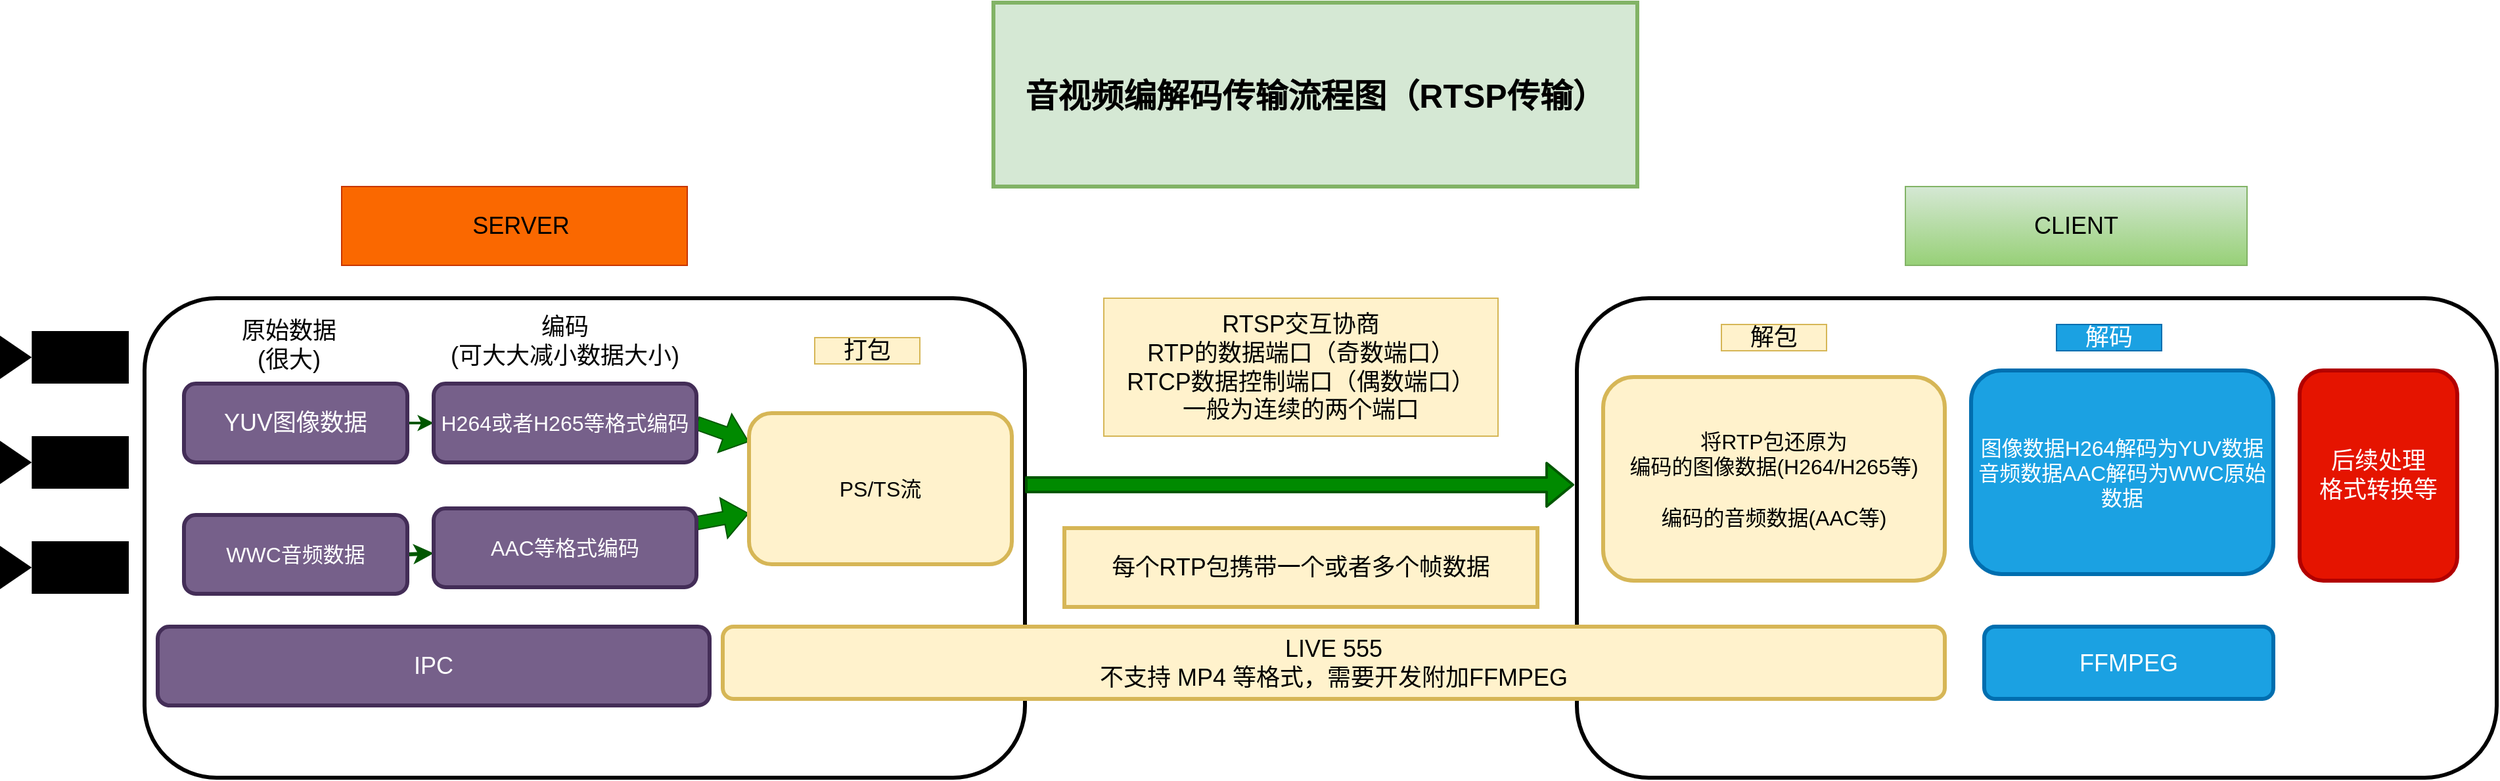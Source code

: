 <mxfile version="15.1.2" type="github">
  <diagram id="7hwt8iUyQ6iaTFeVRyE0" name="Page-1">
    <mxGraphModel dx="2889" dy="1112" grid="1" gridSize="10" guides="1" tooltips="1" connect="1" arrows="1" fold="1" page="1" pageScale="1" pageWidth="827" pageHeight="1169" math="0" shadow="0">
      <root>
        <mxCell id="0" />
        <mxCell id="1" parent="0" />
        <mxCell id="JGfc-qZrsNJnJbXg5H5I-1" value="&lt;div&gt;&amp;nbsp; SERVER&lt;/div&gt;" style="rounded=0;whiteSpace=wrap;html=1;fontSize=18;fillColor=#fa6800;strokeColor=#C73500;fontColor=#000000;" vertex="1" parent="1">
          <mxGeometry x="-460" y="250" width="263" height="60" as="geometry" />
        </mxCell>
        <mxCell id="JGfc-qZrsNJnJbXg5H5I-2" value="CLIENT" style="rounded=0;whiteSpace=wrap;html=1;fontSize=18;fillColor=#d5e8d4;strokeColor=#82b366;gradientColor=#97d077;" vertex="1" parent="1">
          <mxGeometry x="730" y="250" width="260" height="60" as="geometry" />
        </mxCell>
        <mxCell id="JGfc-qZrsNJnJbXg5H5I-3" value="&lt;div style=&quot;font-size: 25px;&quot;&gt;音视频编解码传输流程图（RTSP传输）&lt;/div&gt;" style="rounded=0;whiteSpace=wrap;html=1;fillColor=#d5e8d4;strokeColor=#82b366;strokeWidth=3;fontSize=25;fontStyle=1;horizontal=1;verticalAlign=middle;" vertex="1" parent="1">
          <mxGeometry x="36" y="110" width="490" height="140" as="geometry" />
        </mxCell>
        <mxCell id="JGfc-qZrsNJnJbXg5H5I-4" value="" style="rounded=1;whiteSpace=wrap;html=1;fontSize=18;strokeWidth=3;" vertex="1" parent="1">
          <mxGeometry x="-610" y="335" width="670" height="365" as="geometry" />
        </mxCell>
        <mxCell id="JGfc-qZrsNJnJbXg5H5I-5" style="edgeStyle=none;rounded=0;orthogonalLoop=1;jettySize=auto;html=1;exitX=1;exitY=0.5;exitDx=0;exitDy=0;entryX=0;entryY=0.5;entryDx=0;entryDy=0;fontSize=16;fillColor=#008a00;strokeColor=#005700;strokeWidth=2;" edge="1" parent="1" source="JGfc-qZrsNJnJbXg5H5I-6" target="JGfc-qZrsNJnJbXg5H5I-13">
          <mxGeometry relative="1" as="geometry" />
        </mxCell>
        <mxCell id="JGfc-qZrsNJnJbXg5H5I-6" value="YUV图像数据" style="rounded=1;whiteSpace=wrap;html=1;fontSize=18;strokeWidth=3;fillColor=#76608a;strokeColor=#432D57;fontColor=#ffffff;" vertex="1" parent="1">
          <mxGeometry x="-580" y="400" width="170" height="60" as="geometry" />
        </mxCell>
        <mxCell id="JGfc-qZrsNJnJbXg5H5I-7" style="edgeStyle=none;rounded=0;orthogonalLoop=1;jettySize=auto;html=1;exitX=1;exitY=0.5;exitDx=0;exitDy=0;fontSize=16;fillColor=#008a00;strokeColor=#005700;strokeWidth=3;" edge="1" parent="1" source="JGfc-qZrsNJnJbXg5H5I-8" target="JGfc-qZrsNJnJbXg5H5I-15">
          <mxGeometry relative="1" as="geometry" />
        </mxCell>
        <mxCell id="JGfc-qZrsNJnJbXg5H5I-8" value="WWC音频数据" style="rounded=1;whiteSpace=wrap;html=1;fontSize=16;strokeWidth=3;fillColor=#76608a;strokeColor=#432D57;fontColor=#ffffff;" vertex="1" parent="1">
          <mxGeometry x="-580" y="500" width="170" height="60" as="geometry" />
        </mxCell>
        <mxCell id="JGfc-qZrsNJnJbXg5H5I-9" value="" style="shape=mxgraph.signs.tech.video_camera;html=1;pointerEvents=1;fillColor=#000000;strokeColor=none;verticalLabelPosition=bottom;verticalAlign=top;align=center;fontSize=16;rotation=-180;" vertex="1" parent="1">
          <mxGeometry x="-720" y="520" width="98" height="40" as="geometry" />
        </mxCell>
        <mxCell id="JGfc-qZrsNJnJbXg5H5I-10" value="" style="shape=mxgraph.signs.tech.video_camera;html=1;pointerEvents=1;fillColor=#000000;strokeColor=none;verticalLabelPosition=bottom;verticalAlign=top;align=center;fontSize=16;rotation=-180;" vertex="1" parent="1">
          <mxGeometry x="-720" y="440" width="98" height="40" as="geometry" />
        </mxCell>
        <mxCell id="JGfc-qZrsNJnJbXg5H5I-11" value="" style="shape=mxgraph.signs.tech.video_camera;html=1;pointerEvents=1;fillColor=#000000;strokeColor=none;verticalLabelPosition=bottom;verticalAlign=top;align=center;fontSize=16;rotation=-180;" vertex="1" parent="1">
          <mxGeometry x="-720" y="360" width="98" height="40" as="geometry" />
        </mxCell>
        <mxCell id="JGfc-qZrsNJnJbXg5H5I-12" style="edgeStyle=none;shape=flexArrow;rounded=0;orthogonalLoop=1;jettySize=auto;html=1;exitX=1;exitY=0.5;exitDx=0;exitDy=0;fontSize=18;fillColor=#008a00;strokeColor=#005700;" edge="1" parent="1" source="JGfc-qZrsNJnJbXg5H5I-13" target="JGfc-qZrsNJnJbXg5H5I-16">
          <mxGeometry relative="1" as="geometry" />
        </mxCell>
        <mxCell id="JGfc-qZrsNJnJbXg5H5I-13" value="H264或者H265等格式编码" style="rounded=1;whiteSpace=wrap;html=1;fontSize=16;strokeWidth=3;fillColor=#76608a;strokeColor=#432D57;fontColor=#ffffff;" vertex="1" parent="1">
          <mxGeometry x="-390" y="400" width="200" height="60" as="geometry" />
        </mxCell>
        <mxCell id="JGfc-qZrsNJnJbXg5H5I-14" value="" style="edgeStyle=none;shape=flexArrow;rounded=0;orthogonalLoop=1;jettySize=auto;html=1;fontSize=18;fillColor=#008a00;strokeColor=#005700;" edge="1" parent="1" source="JGfc-qZrsNJnJbXg5H5I-15" target="JGfc-qZrsNJnJbXg5H5I-16">
          <mxGeometry relative="1" as="geometry" />
        </mxCell>
        <mxCell id="JGfc-qZrsNJnJbXg5H5I-15" value="AAC等格式编码" style="rounded=1;whiteSpace=wrap;html=1;fontSize=16;strokeWidth=3;fillColor=#76608a;strokeColor=#432D57;fontColor=#ffffff;" vertex="1" parent="1">
          <mxGeometry x="-390" y="495" width="200" height="60" as="geometry" />
        </mxCell>
        <mxCell id="JGfc-qZrsNJnJbXg5H5I-16" value="&lt;div&gt;&lt;br&gt;&lt;/div&gt;&lt;div&gt;PS/TS流&lt;/div&gt;&lt;div&gt;&lt;br&gt;&lt;/div&gt;" style="rounded=1;whiteSpace=wrap;html=1;fontSize=16;strokeWidth=3;fillColor=#fff2cc;strokeColor=#d6b656;" vertex="1" parent="1">
          <mxGeometry x="-150" y="422.5" width="200" height="115" as="geometry" />
        </mxCell>
        <mxCell id="JGfc-qZrsNJnJbXg5H5I-17" value="&lt;div&gt;原始数据&lt;/div&gt;&lt;div&gt;(很大)&lt;br&gt;&lt;/div&gt;" style="text;html=1;strokeColor=none;fillColor=none;align=center;verticalAlign=middle;whiteSpace=wrap;rounded=0;fontSize=18;" vertex="1" parent="1">
          <mxGeometry x="-540" y="357.5" width="80" height="27.5" as="geometry" />
        </mxCell>
        <mxCell id="JGfc-qZrsNJnJbXg5H5I-18" value="&lt;div&gt;编码&lt;/div&gt;&lt;div&gt;(可大大减小数据大小)&lt;/div&gt;" style="text;html=1;strokeColor=none;fillColor=none;align=center;verticalAlign=middle;whiteSpace=wrap;rounded=0;fontSize=18;" vertex="1" parent="1">
          <mxGeometry x="-410" y="345" width="240" height="45" as="geometry" />
        </mxCell>
        <mxCell id="JGfc-qZrsNJnJbXg5H5I-19" value="打包" style="text;html=1;strokeColor=#d6b656;fillColor=#fff2cc;align=center;verticalAlign=middle;whiteSpace=wrap;rounded=0;fontSize=18;" vertex="1" parent="1">
          <mxGeometry x="-100" y="365" width="80" height="20" as="geometry" />
        </mxCell>
        <mxCell id="JGfc-qZrsNJnJbXg5H5I-20" value="" style="shape=flexArrow;endArrow=classic;html=1;fontSize=18;exitX=1;exitY=0.389;exitDx=0;exitDy=0;exitPerimeter=0;fillColor=#008a00;strokeColor=#005700;strokeWidth=2;" edge="1" parent="1" source="JGfc-qZrsNJnJbXg5H5I-4">
          <mxGeometry width="50" height="50" relative="1" as="geometry">
            <mxPoint x="330" y="590" as="sourcePoint" />
            <mxPoint x="478" y="477" as="targetPoint" />
          </mxGeometry>
        </mxCell>
        <mxCell id="JGfc-qZrsNJnJbXg5H5I-21" value="" style="rounded=1;whiteSpace=wrap;html=1;fontSize=18;strokeWidth=3;" vertex="1" parent="1">
          <mxGeometry x="480" y="335" width="700" height="365" as="geometry" />
        </mxCell>
        <mxCell id="JGfc-qZrsNJnJbXg5H5I-22" value="&lt;div&gt;RTSP交互协商&lt;/div&gt;&lt;div&gt;RTP的数据端口（奇数端口）&lt;/div&gt;&lt;div&gt;RTCP数据控制端口（偶数端口）&lt;/div&gt;&lt;div&gt;一般为连续的两个端口&lt;br&gt;&lt;/div&gt;" style="text;html=1;strokeColor=#d6b656;fillColor=#fff2cc;align=center;verticalAlign=middle;whiteSpace=wrap;rounded=0;fontSize=18;" vertex="1" parent="1">
          <mxGeometry x="120" y="335" width="300" height="105" as="geometry" />
        </mxCell>
        <mxCell id="JGfc-qZrsNJnJbXg5H5I-23" value="&lt;div&gt;LIVE 555&lt;/div&gt;&lt;div&gt;不支持 MP4 等格式，需要开发附加FFMPEG&lt;/div&gt;" style="rounded=1;whiteSpace=wrap;html=1;fontSize=18;strokeWidth=3;fillColor=#fff2cc;strokeColor=#d6b656;" vertex="1" parent="1">
          <mxGeometry x="-170" y="585" width="930" height="55" as="geometry" />
        </mxCell>
        <mxCell id="JGfc-qZrsNJnJbXg5H5I-24" value="&lt;div&gt;将RTP包还原为&lt;/div&gt;&lt;div&gt;编码的图像数据(H264/H265等)&lt;/div&gt;&lt;div&gt;&lt;br&gt;&lt;/div&gt;&lt;div&gt;编码的音频数据(AAC等)&lt;br&gt;&lt;/div&gt;" style="rounded=1;whiteSpace=wrap;html=1;fontSize=16;strokeWidth=3;fillColor=#fff2cc;strokeColor=#d6b656;" vertex="1" parent="1">
          <mxGeometry x="500" y="395" width="260" height="155" as="geometry" />
        </mxCell>
        <mxCell id="JGfc-qZrsNJnJbXg5H5I-25" value="解包" style="text;html=1;strokeColor=#d6b656;fillColor=#fff2cc;align=center;verticalAlign=middle;whiteSpace=wrap;rounded=0;fontSize=18;" vertex="1" parent="1">
          <mxGeometry x="590" y="355" width="80" height="20" as="geometry" />
        </mxCell>
        <mxCell id="JGfc-qZrsNJnJbXg5H5I-26" value="每个RTP包携带一个或者多个帧数据" style="rounded=0;whiteSpace=wrap;html=1;fontSize=18;strokeWidth=3;fillColor=#fff2cc;strokeColor=#d6b656;" vertex="1" parent="1">
          <mxGeometry x="90" y="510" width="360" height="60" as="geometry" />
        </mxCell>
        <mxCell id="JGfc-qZrsNJnJbXg5H5I-27" value="解码" style="text;html=1;align=center;verticalAlign=middle;whiteSpace=wrap;rounded=0;fontSize=18;fillColor=#1ba1e2;strokeColor=#006EAF;fontColor=#ffffff;" vertex="1" parent="1">
          <mxGeometry x="845" y="355" width="80" height="20" as="geometry" />
        </mxCell>
        <mxCell id="JGfc-qZrsNJnJbXg5H5I-28" value="FFMPEG" style="rounded=1;whiteSpace=wrap;html=1;fontSize=18;strokeWidth=3;fillColor=#1ba1e2;strokeColor=#006EAF;fontColor=#ffffff;" vertex="1" parent="1">
          <mxGeometry x="790" y="585" width="220" height="55" as="geometry" />
        </mxCell>
        <mxCell id="JGfc-qZrsNJnJbXg5H5I-29" value="&lt;div&gt;图像数据H264解码为YUV数据&lt;/div&gt;&lt;div&gt;音频数据AAC解码为WWC原始数据&lt;br&gt;&lt;/div&gt;" style="rounded=1;whiteSpace=wrap;html=1;fontSize=16;strokeWidth=3;fillColor=#1ba1e2;strokeColor=#006EAF;fontColor=#ffffff;" vertex="1" parent="1">
          <mxGeometry x="780" y="390" width="230" height="155" as="geometry" />
        </mxCell>
        <mxCell id="JGfc-qZrsNJnJbXg5H5I-30" value="IPC" style="rounded=1;whiteSpace=wrap;html=1;fontSize=18;strokeWidth=3;fillColor=#76608a;strokeColor=#432D57;fontColor=#ffffff;" vertex="1" parent="1">
          <mxGeometry x="-600" y="585" width="420" height="60" as="geometry" />
        </mxCell>
        <mxCell id="JGfc-qZrsNJnJbXg5H5I-31" style="edgeStyle=none;shape=flexArrow;rounded=0;orthogonalLoop=1;jettySize=auto;html=1;exitX=1;exitY=0.5;exitDx=0;exitDy=0;fontSize=18;" edge="1" parent="1" source="JGfc-qZrsNJnJbXg5H5I-30" target="JGfc-qZrsNJnJbXg5H5I-30">
          <mxGeometry relative="1" as="geometry" />
        </mxCell>
        <mxCell id="JGfc-qZrsNJnJbXg5H5I-32" value="&lt;div&gt;后续处理&lt;/div&gt;&lt;div&gt;格式转换等&lt;br&gt;&lt;/div&gt;" style="rounded=1;whiteSpace=wrap;html=1;fontSize=18;strokeWidth=3;fillColor=#e51400;strokeColor=#B20000;fontColor=#ffffff;" vertex="1" parent="1">
          <mxGeometry x="1030" y="390" width="120" height="160" as="geometry" />
        </mxCell>
      </root>
    </mxGraphModel>
  </diagram>
</mxfile>
